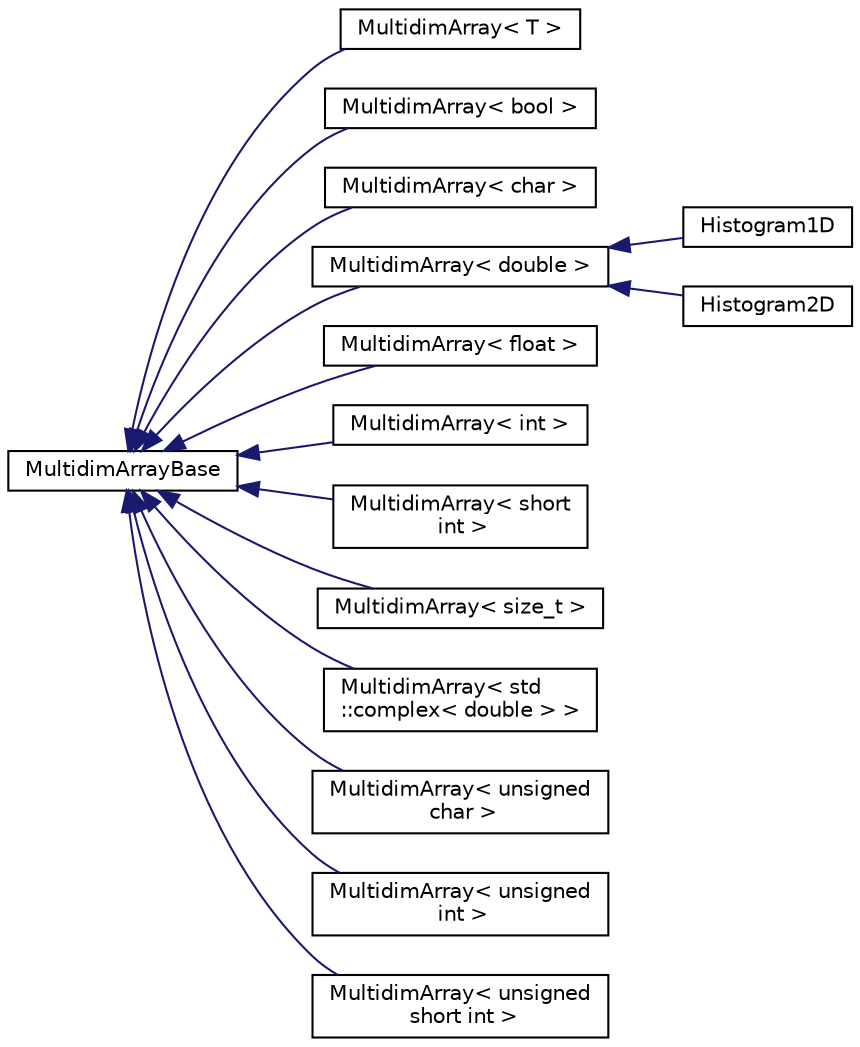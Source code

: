 digraph "Graphical Class Hierarchy"
{
  edge [fontname="Helvetica",fontsize="10",labelfontname="Helvetica",labelfontsize="10"];
  node [fontname="Helvetica",fontsize="10",shape=record];
  rankdir="LR";
  Node0 [label="MultidimArrayBase",height=0.2,width=0.4,color="black", fillcolor="white", style="filled",URL="$classMultidimArrayBase.html"];
  Node0 -> Node1 [dir="back",color="midnightblue",fontsize="10",style="solid",fontname="Helvetica"];
  Node1 [label="MultidimArray\< T \>",height=0.2,width=0.4,color="black", fillcolor="white", style="filled",URL="$classMultidimArray.html"];
  Node0 -> Node2 [dir="back",color="midnightblue",fontsize="10",style="solid",fontname="Helvetica"];
  Node2 [label="MultidimArray\< bool \>",height=0.2,width=0.4,color="black", fillcolor="white", style="filled",URL="$classMultidimArray.html"];
  Node0 -> Node3 [dir="back",color="midnightblue",fontsize="10",style="solid",fontname="Helvetica"];
  Node3 [label="MultidimArray\< char \>",height=0.2,width=0.4,color="black", fillcolor="white", style="filled",URL="$classMultidimArray.html"];
  Node0 -> Node4 [dir="back",color="midnightblue",fontsize="10",style="solid",fontname="Helvetica"];
  Node4 [label="MultidimArray\< double \>",height=0.2,width=0.4,color="black", fillcolor="white", style="filled",URL="$classMultidimArray.html"];
  Node4 -> Node5 [dir="back",color="midnightblue",fontsize="10",style="solid",fontname="Helvetica"];
  Node5 [label="Histogram1D",height=0.2,width=0.4,color="black", fillcolor="white", style="filled",URL="$classHistogram1D.html"];
  Node4 -> Node6 [dir="back",color="midnightblue",fontsize="10",style="solid",fontname="Helvetica"];
  Node6 [label="Histogram2D",height=0.2,width=0.4,color="black", fillcolor="white", style="filled",URL="$classHistogram2D.html"];
  Node0 -> Node7 [dir="back",color="midnightblue",fontsize="10",style="solid",fontname="Helvetica"];
  Node7 [label="MultidimArray\< float \>",height=0.2,width=0.4,color="black", fillcolor="white", style="filled",URL="$classMultidimArray.html"];
  Node0 -> Node8 [dir="back",color="midnightblue",fontsize="10",style="solid",fontname="Helvetica"];
  Node8 [label="MultidimArray\< int \>",height=0.2,width=0.4,color="black", fillcolor="white", style="filled",URL="$classMultidimArray.html"];
  Node0 -> Node9 [dir="back",color="midnightblue",fontsize="10",style="solid",fontname="Helvetica"];
  Node9 [label="MultidimArray\< short\l int \>",height=0.2,width=0.4,color="black", fillcolor="white", style="filled",URL="$classMultidimArray.html"];
  Node0 -> Node10 [dir="back",color="midnightblue",fontsize="10",style="solid",fontname="Helvetica"];
  Node10 [label="MultidimArray\< size_t \>",height=0.2,width=0.4,color="black", fillcolor="white", style="filled",URL="$classMultidimArray.html"];
  Node0 -> Node11 [dir="back",color="midnightblue",fontsize="10",style="solid",fontname="Helvetica"];
  Node11 [label="MultidimArray\< std\l::complex\< double \> \>",height=0.2,width=0.4,color="black", fillcolor="white", style="filled",URL="$classMultidimArray.html"];
  Node0 -> Node12 [dir="back",color="midnightblue",fontsize="10",style="solid",fontname="Helvetica"];
  Node12 [label="MultidimArray\< unsigned\l char \>",height=0.2,width=0.4,color="black", fillcolor="white", style="filled",URL="$classMultidimArray.html"];
  Node0 -> Node13 [dir="back",color="midnightblue",fontsize="10",style="solid",fontname="Helvetica"];
  Node13 [label="MultidimArray\< unsigned\l int \>",height=0.2,width=0.4,color="black", fillcolor="white", style="filled",URL="$classMultidimArray.html"];
  Node0 -> Node14 [dir="back",color="midnightblue",fontsize="10",style="solid",fontname="Helvetica"];
  Node14 [label="MultidimArray\< unsigned\l short int \>",height=0.2,width=0.4,color="black", fillcolor="white", style="filled",URL="$classMultidimArray.html"];
}

